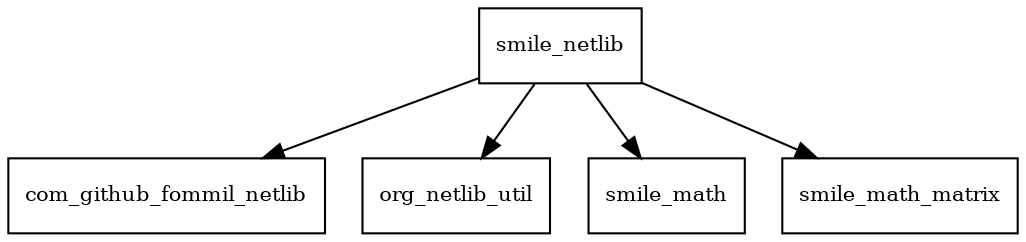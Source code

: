 digraph smile_netlib_1_5_3_package_dependencies {
  node [shape = box, fontsize=10.0];
  smile_netlib -> com_github_fommil_netlib;
  smile_netlib -> org_netlib_util;
  smile_netlib -> smile_math;
  smile_netlib -> smile_math_matrix;
}
